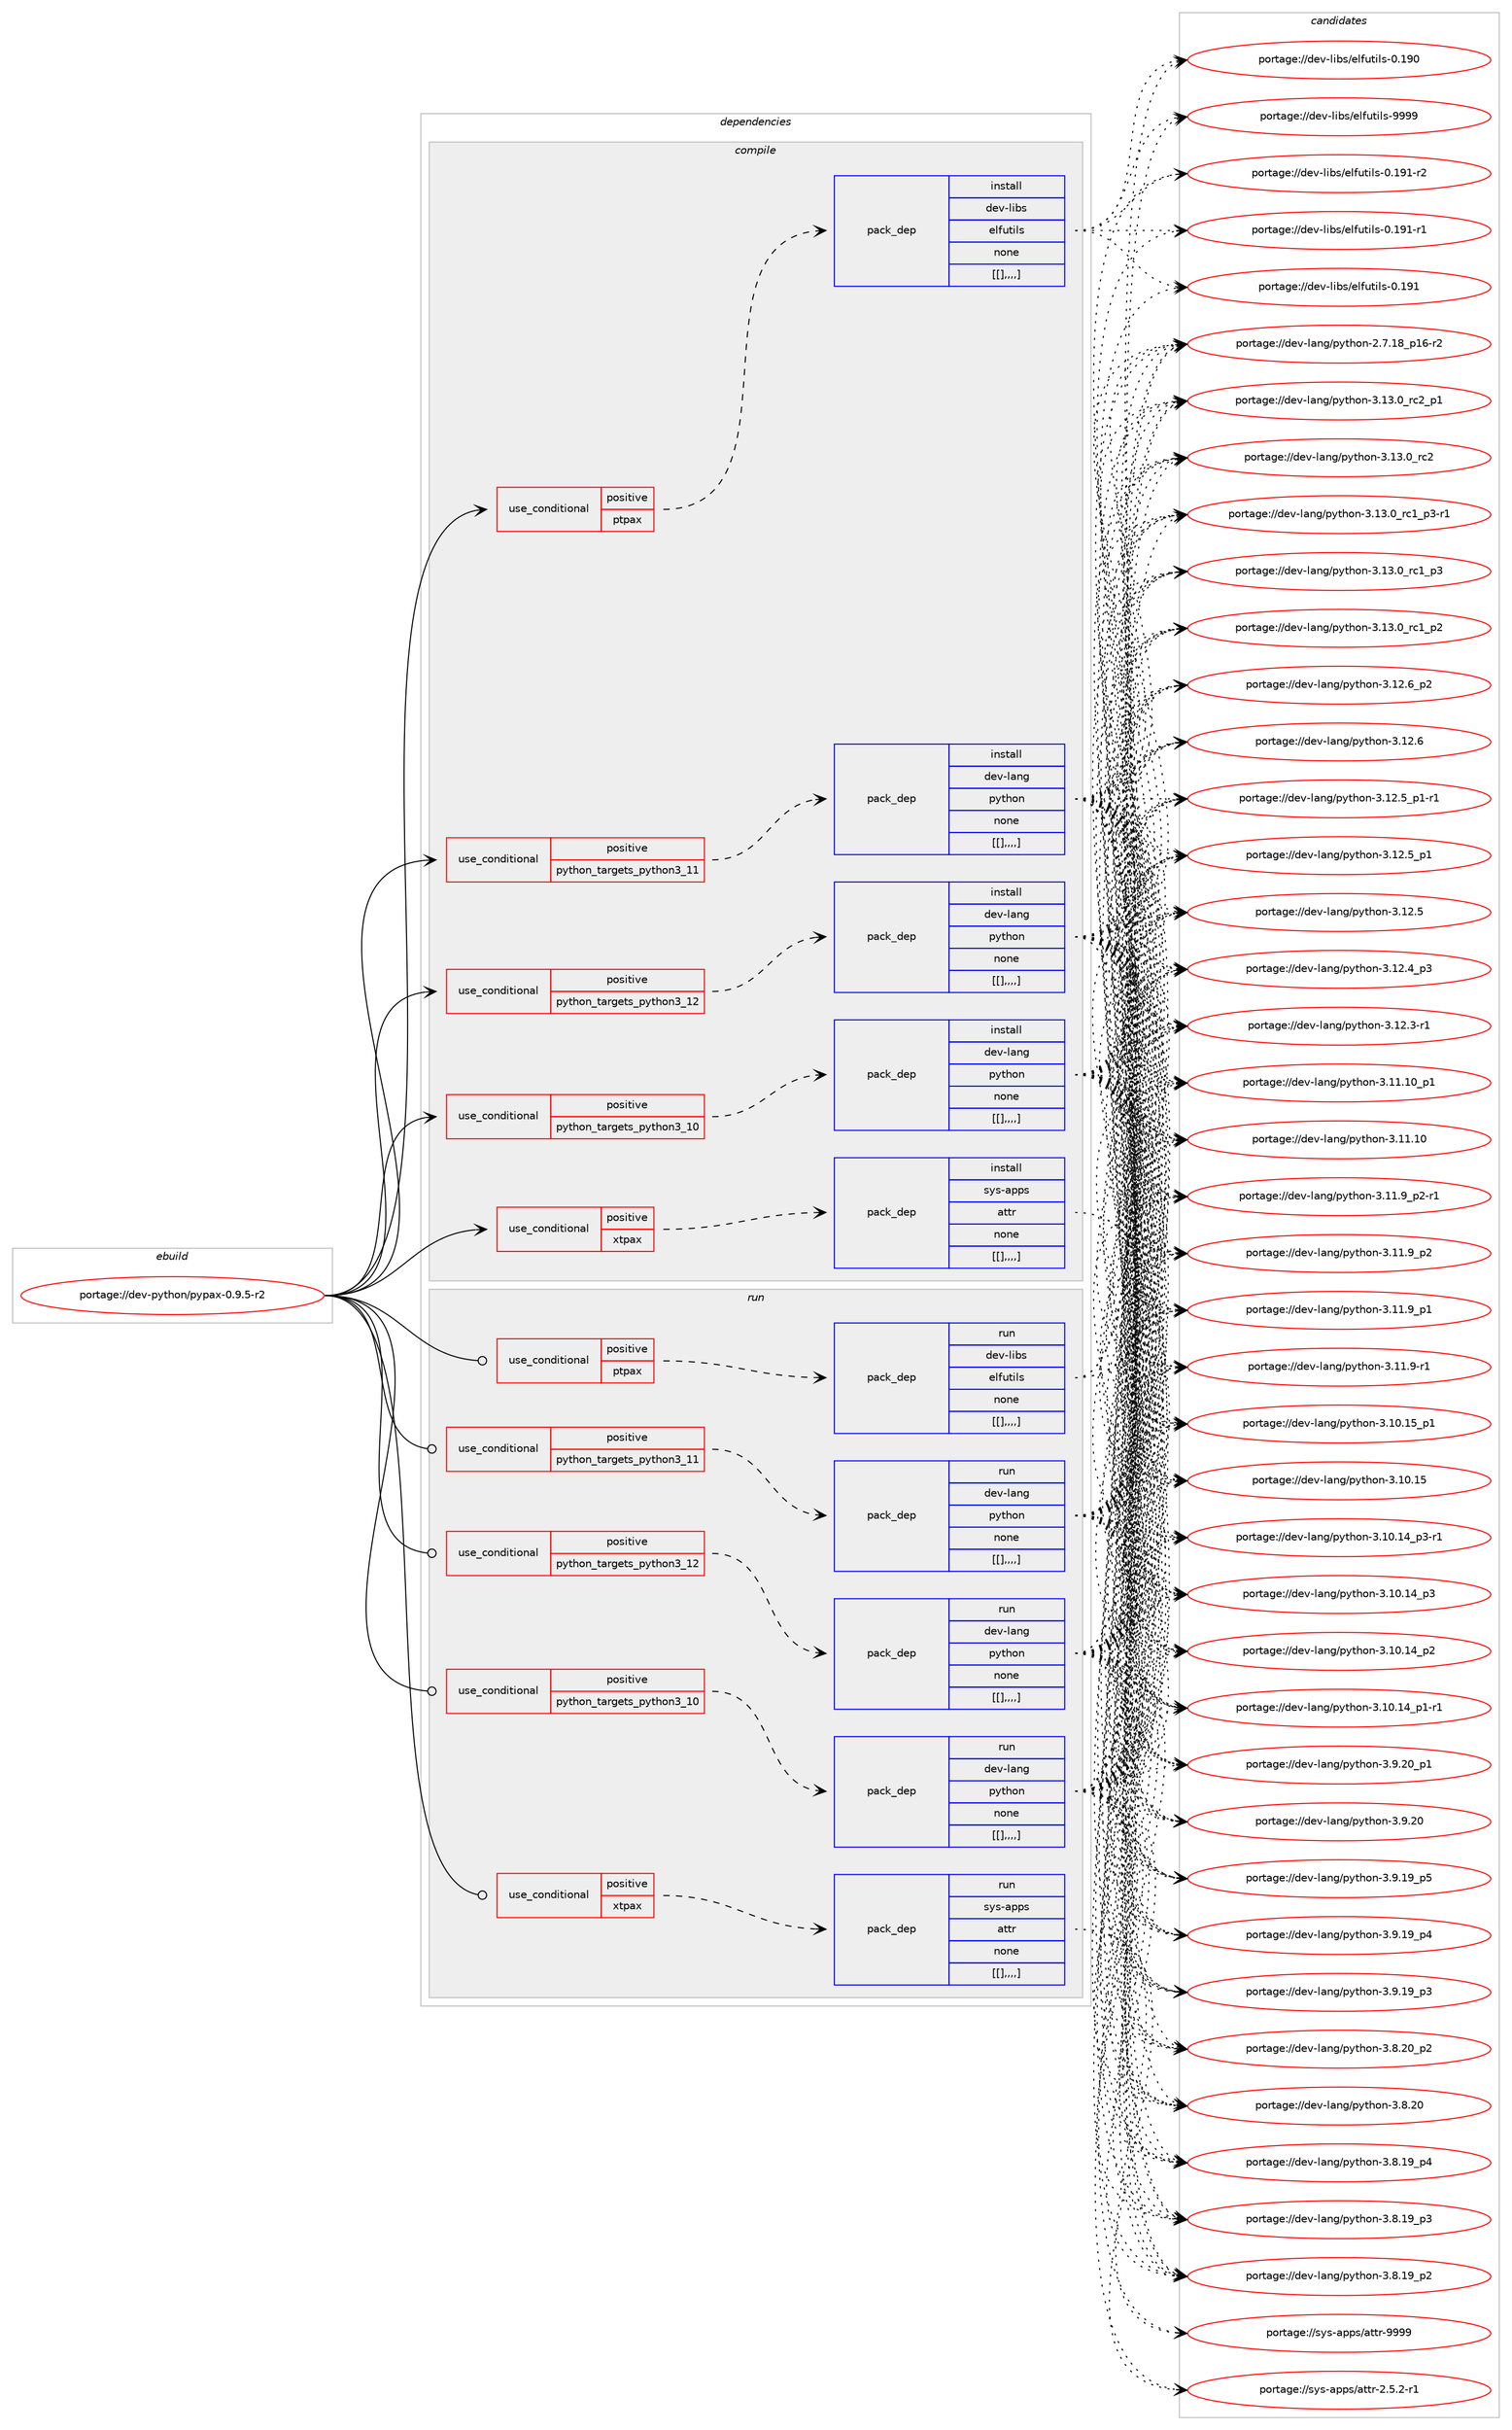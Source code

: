 digraph prolog {

# *************
# Graph options
# *************

newrank=true;
concentrate=true;
compound=true;
graph [rankdir=LR,fontname=Helvetica,fontsize=10,ranksep=1.5];#, ranksep=2.5, nodesep=0.2];
edge  [arrowhead=vee];
node  [fontname=Helvetica,fontsize=10];

# **********
# The ebuild
# **********

subgraph cluster_leftcol {
color=gray;
label=<<i>ebuild</i>>;
id [label="portage://dev-python/pypax-0.9.5-r2", color=red, width=4, href="../dev-python/pypax-0.9.5-r2.svg"];
}

# ****************
# The dependencies
# ****************

subgraph cluster_midcol {
color=gray;
label=<<i>dependencies</i>>;
subgraph cluster_compile {
fillcolor="#eeeeee";
style=filled;
label=<<i>compile</i>>;
subgraph cond38793 {
dependency160129 [label=<<TABLE BORDER="0" CELLBORDER="1" CELLSPACING="0" CELLPADDING="4"><TR><TD ROWSPAN="3" CELLPADDING="10">use_conditional</TD></TR><TR><TD>positive</TD></TR><TR><TD>ptpax</TD></TR></TABLE>>, shape=none, color=red];
subgraph pack120111 {
dependency160130 [label=<<TABLE BORDER="0" CELLBORDER="1" CELLSPACING="0" CELLPADDING="4" WIDTH="220"><TR><TD ROWSPAN="6" CELLPADDING="30">pack_dep</TD></TR><TR><TD WIDTH="110">install</TD></TR><TR><TD>dev-libs</TD></TR><TR><TD>elfutils</TD></TR><TR><TD>none</TD></TR><TR><TD>[[],,,,]</TD></TR></TABLE>>, shape=none, color=blue];
}
dependency160129:e -> dependency160130:w [weight=20,style="dashed",arrowhead="vee"];
}
id:e -> dependency160129:w [weight=20,style="solid",arrowhead="vee"];
subgraph cond38794 {
dependency160131 [label=<<TABLE BORDER="0" CELLBORDER="1" CELLSPACING="0" CELLPADDING="4"><TR><TD ROWSPAN="3" CELLPADDING="10">use_conditional</TD></TR><TR><TD>positive</TD></TR><TR><TD>python_targets_python3_10</TD></TR></TABLE>>, shape=none, color=red];
subgraph pack120112 {
dependency160132 [label=<<TABLE BORDER="0" CELLBORDER="1" CELLSPACING="0" CELLPADDING="4" WIDTH="220"><TR><TD ROWSPAN="6" CELLPADDING="30">pack_dep</TD></TR><TR><TD WIDTH="110">install</TD></TR><TR><TD>dev-lang</TD></TR><TR><TD>python</TD></TR><TR><TD>none</TD></TR><TR><TD>[[],,,,]</TD></TR></TABLE>>, shape=none, color=blue];
}
dependency160131:e -> dependency160132:w [weight=20,style="dashed",arrowhead="vee"];
}
id:e -> dependency160131:w [weight=20,style="solid",arrowhead="vee"];
subgraph cond38795 {
dependency160133 [label=<<TABLE BORDER="0" CELLBORDER="1" CELLSPACING="0" CELLPADDING="4"><TR><TD ROWSPAN="3" CELLPADDING="10">use_conditional</TD></TR><TR><TD>positive</TD></TR><TR><TD>python_targets_python3_11</TD></TR></TABLE>>, shape=none, color=red];
subgraph pack120113 {
dependency160134 [label=<<TABLE BORDER="0" CELLBORDER="1" CELLSPACING="0" CELLPADDING="4" WIDTH="220"><TR><TD ROWSPAN="6" CELLPADDING="30">pack_dep</TD></TR><TR><TD WIDTH="110">install</TD></TR><TR><TD>dev-lang</TD></TR><TR><TD>python</TD></TR><TR><TD>none</TD></TR><TR><TD>[[],,,,]</TD></TR></TABLE>>, shape=none, color=blue];
}
dependency160133:e -> dependency160134:w [weight=20,style="dashed",arrowhead="vee"];
}
id:e -> dependency160133:w [weight=20,style="solid",arrowhead="vee"];
subgraph cond38796 {
dependency160135 [label=<<TABLE BORDER="0" CELLBORDER="1" CELLSPACING="0" CELLPADDING="4"><TR><TD ROWSPAN="3" CELLPADDING="10">use_conditional</TD></TR><TR><TD>positive</TD></TR><TR><TD>python_targets_python3_12</TD></TR></TABLE>>, shape=none, color=red];
subgraph pack120114 {
dependency160136 [label=<<TABLE BORDER="0" CELLBORDER="1" CELLSPACING="0" CELLPADDING="4" WIDTH="220"><TR><TD ROWSPAN="6" CELLPADDING="30">pack_dep</TD></TR><TR><TD WIDTH="110">install</TD></TR><TR><TD>dev-lang</TD></TR><TR><TD>python</TD></TR><TR><TD>none</TD></TR><TR><TD>[[],,,,]</TD></TR></TABLE>>, shape=none, color=blue];
}
dependency160135:e -> dependency160136:w [weight=20,style="dashed",arrowhead="vee"];
}
id:e -> dependency160135:w [weight=20,style="solid",arrowhead="vee"];
subgraph cond38797 {
dependency160137 [label=<<TABLE BORDER="0" CELLBORDER="1" CELLSPACING="0" CELLPADDING="4"><TR><TD ROWSPAN="3" CELLPADDING="10">use_conditional</TD></TR><TR><TD>positive</TD></TR><TR><TD>xtpax</TD></TR></TABLE>>, shape=none, color=red];
subgraph pack120115 {
dependency160138 [label=<<TABLE BORDER="0" CELLBORDER="1" CELLSPACING="0" CELLPADDING="4" WIDTH="220"><TR><TD ROWSPAN="6" CELLPADDING="30">pack_dep</TD></TR><TR><TD WIDTH="110">install</TD></TR><TR><TD>sys-apps</TD></TR><TR><TD>attr</TD></TR><TR><TD>none</TD></TR><TR><TD>[[],,,,]</TD></TR></TABLE>>, shape=none, color=blue];
}
dependency160137:e -> dependency160138:w [weight=20,style="dashed",arrowhead="vee"];
}
id:e -> dependency160137:w [weight=20,style="solid",arrowhead="vee"];
}
subgraph cluster_compileandrun {
fillcolor="#eeeeee";
style=filled;
label=<<i>compile and run</i>>;
}
subgraph cluster_run {
fillcolor="#eeeeee";
style=filled;
label=<<i>run</i>>;
subgraph cond38798 {
dependency160139 [label=<<TABLE BORDER="0" CELLBORDER="1" CELLSPACING="0" CELLPADDING="4"><TR><TD ROWSPAN="3" CELLPADDING="10">use_conditional</TD></TR><TR><TD>positive</TD></TR><TR><TD>ptpax</TD></TR></TABLE>>, shape=none, color=red];
subgraph pack120116 {
dependency160140 [label=<<TABLE BORDER="0" CELLBORDER="1" CELLSPACING="0" CELLPADDING="4" WIDTH="220"><TR><TD ROWSPAN="6" CELLPADDING="30">pack_dep</TD></TR><TR><TD WIDTH="110">run</TD></TR><TR><TD>dev-libs</TD></TR><TR><TD>elfutils</TD></TR><TR><TD>none</TD></TR><TR><TD>[[],,,,]</TD></TR></TABLE>>, shape=none, color=blue];
}
dependency160139:e -> dependency160140:w [weight=20,style="dashed",arrowhead="vee"];
}
id:e -> dependency160139:w [weight=20,style="solid",arrowhead="odot"];
subgraph cond38799 {
dependency160141 [label=<<TABLE BORDER="0" CELLBORDER="1" CELLSPACING="0" CELLPADDING="4"><TR><TD ROWSPAN="3" CELLPADDING="10">use_conditional</TD></TR><TR><TD>positive</TD></TR><TR><TD>python_targets_python3_10</TD></TR></TABLE>>, shape=none, color=red];
subgraph pack120117 {
dependency160142 [label=<<TABLE BORDER="0" CELLBORDER="1" CELLSPACING="0" CELLPADDING="4" WIDTH="220"><TR><TD ROWSPAN="6" CELLPADDING="30">pack_dep</TD></TR><TR><TD WIDTH="110">run</TD></TR><TR><TD>dev-lang</TD></TR><TR><TD>python</TD></TR><TR><TD>none</TD></TR><TR><TD>[[],,,,]</TD></TR></TABLE>>, shape=none, color=blue];
}
dependency160141:e -> dependency160142:w [weight=20,style="dashed",arrowhead="vee"];
}
id:e -> dependency160141:w [weight=20,style="solid",arrowhead="odot"];
subgraph cond38800 {
dependency160143 [label=<<TABLE BORDER="0" CELLBORDER="1" CELLSPACING="0" CELLPADDING="4"><TR><TD ROWSPAN="3" CELLPADDING="10">use_conditional</TD></TR><TR><TD>positive</TD></TR><TR><TD>python_targets_python3_11</TD></TR></TABLE>>, shape=none, color=red];
subgraph pack120118 {
dependency160144 [label=<<TABLE BORDER="0" CELLBORDER="1" CELLSPACING="0" CELLPADDING="4" WIDTH="220"><TR><TD ROWSPAN="6" CELLPADDING="30">pack_dep</TD></TR><TR><TD WIDTH="110">run</TD></TR><TR><TD>dev-lang</TD></TR><TR><TD>python</TD></TR><TR><TD>none</TD></TR><TR><TD>[[],,,,]</TD></TR></TABLE>>, shape=none, color=blue];
}
dependency160143:e -> dependency160144:w [weight=20,style="dashed",arrowhead="vee"];
}
id:e -> dependency160143:w [weight=20,style="solid",arrowhead="odot"];
subgraph cond38801 {
dependency160145 [label=<<TABLE BORDER="0" CELLBORDER="1" CELLSPACING="0" CELLPADDING="4"><TR><TD ROWSPAN="3" CELLPADDING="10">use_conditional</TD></TR><TR><TD>positive</TD></TR><TR><TD>python_targets_python3_12</TD></TR></TABLE>>, shape=none, color=red];
subgraph pack120119 {
dependency160146 [label=<<TABLE BORDER="0" CELLBORDER="1" CELLSPACING="0" CELLPADDING="4" WIDTH="220"><TR><TD ROWSPAN="6" CELLPADDING="30">pack_dep</TD></TR><TR><TD WIDTH="110">run</TD></TR><TR><TD>dev-lang</TD></TR><TR><TD>python</TD></TR><TR><TD>none</TD></TR><TR><TD>[[],,,,]</TD></TR></TABLE>>, shape=none, color=blue];
}
dependency160145:e -> dependency160146:w [weight=20,style="dashed",arrowhead="vee"];
}
id:e -> dependency160145:w [weight=20,style="solid",arrowhead="odot"];
subgraph cond38802 {
dependency160147 [label=<<TABLE BORDER="0" CELLBORDER="1" CELLSPACING="0" CELLPADDING="4"><TR><TD ROWSPAN="3" CELLPADDING="10">use_conditional</TD></TR><TR><TD>positive</TD></TR><TR><TD>xtpax</TD></TR></TABLE>>, shape=none, color=red];
subgraph pack120120 {
dependency160148 [label=<<TABLE BORDER="0" CELLBORDER="1" CELLSPACING="0" CELLPADDING="4" WIDTH="220"><TR><TD ROWSPAN="6" CELLPADDING="30">pack_dep</TD></TR><TR><TD WIDTH="110">run</TD></TR><TR><TD>sys-apps</TD></TR><TR><TD>attr</TD></TR><TR><TD>none</TD></TR><TR><TD>[[],,,,]</TD></TR></TABLE>>, shape=none, color=blue];
}
dependency160147:e -> dependency160148:w [weight=20,style="dashed",arrowhead="vee"];
}
id:e -> dependency160147:w [weight=20,style="solid",arrowhead="odot"];
}
}

# **************
# The candidates
# **************

subgraph cluster_choices {
rank=same;
color=gray;
label=<<i>candidates</i>>;

subgraph choice120111 {
color=black;
nodesep=1;
choice1001011184510810598115471011081021171161051081154557575757 [label="portage://dev-libs/elfutils-9999", color=red, width=4,href="../dev-libs/elfutils-9999.svg"];
choice1001011184510810598115471011081021171161051081154548464957494511450 [label="portage://dev-libs/elfutils-0.191-r2", color=red, width=4,href="../dev-libs/elfutils-0.191-r2.svg"];
choice1001011184510810598115471011081021171161051081154548464957494511449 [label="portage://dev-libs/elfutils-0.191-r1", color=red, width=4,href="../dev-libs/elfutils-0.191-r1.svg"];
choice100101118451081059811547101108102117116105108115454846495749 [label="portage://dev-libs/elfutils-0.191", color=red, width=4,href="../dev-libs/elfutils-0.191.svg"];
choice100101118451081059811547101108102117116105108115454846495748 [label="portage://dev-libs/elfutils-0.190", color=red, width=4,href="../dev-libs/elfutils-0.190.svg"];
dependency160130:e -> choice1001011184510810598115471011081021171161051081154557575757:w [style=dotted,weight="100"];
dependency160130:e -> choice1001011184510810598115471011081021171161051081154548464957494511450:w [style=dotted,weight="100"];
dependency160130:e -> choice1001011184510810598115471011081021171161051081154548464957494511449:w [style=dotted,weight="100"];
dependency160130:e -> choice100101118451081059811547101108102117116105108115454846495749:w [style=dotted,weight="100"];
dependency160130:e -> choice100101118451081059811547101108102117116105108115454846495748:w [style=dotted,weight="100"];
}
subgraph choice120112 {
color=black;
nodesep=1;
choice100101118451089711010347112121116104111110455146495146489511499509511249 [label="portage://dev-lang/python-3.13.0_rc2_p1", color=red, width=4,href="../dev-lang/python-3.13.0_rc2_p1.svg"];
choice10010111845108971101034711212111610411111045514649514648951149950 [label="portage://dev-lang/python-3.13.0_rc2", color=red, width=4,href="../dev-lang/python-3.13.0_rc2.svg"];
choice1001011184510897110103471121211161041111104551464951464895114994995112514511449 [label="portage://dev-lang/python-3.13.0_rc1_p3-r1", color=red, width=4,href="../dev-lang/python-3.13.0_rc1_p3-r1.svg"];
choice100101118451089711010347112121116104111110455146495146489511499499511251 [label="portage://dev-lang/python-3.13.0_rc1_p3", color=red, width=4,href="../dev-lang/python-3.13.0_rc1_p3.svg"];
choice100101118451089711010347112121116104111110455146495146489511499499511250 [label="portage://dev-lang/python-3.13.0_rc1_p2", color=red, width=4,href="../dev-lang/python-3.13.0_rc1_p2.svg"];
choice100101118451089711010347112121116104111110455146495046549511250 [label="portage://dev-lang/python-3.12.6_p2", color=red, width=4,href="../dev-lang/python-3.12.6_p2.svg"];
choice10010111845108971101034711212111610411111045514649504654 [label="portage://dev-lang/python-3.12.6", color=red, width=4,href="../dev-lang/python-3.12.6.svg"];
choice1001011184510897110103471121211161041111104551464950465395112494511449 [label="portage://dev-lang/python-3.12.5_p1-r1", color=red, width=4,href="../dev-lang/python-3.12.5_p1-r1.svg"];
choice100101118451089711010347112121116104111110455146495046539511249 [label="portage://dev-lang/python-3.12.5_p1", color=red, width=4,href="../dev-lang/python-3.12.5_p1.svg"];
choice10010111845108971101034711212111610411111045514649504653 [label="portage://dev-lang/python-3.12.5", color=red, width=4,href="../dev-lang/python-3.12.5.svg"];
choice100101118451089711010347112121116104111110455146495046529511251 [label="portage://dev-lang/python-3.12.4_p3", color=red, width=4,href="../dev-lang/python-3.12.4_p3.svg"];
choice100101118451089711010347112121116104111110455146495046514511449 [label="portage://dev-lang/python-3.12.3-r1", color=red, width=4,href="../dev-lang/python-3.12.3-r1.svg"];
choice10010111845108971101034711212111610411111045514649494649489511249 [label="portage://dev-lang/python-3.11.10_p1", color=red, width=4,href="../dev-lang/python-3.11.10_p1.svg"];
choice1001011184510897110103471121211161041111104551464949464948 [label="portage://dev-lang/python-3.11.10", color=red, width=4,href="../dev-lang/python-3.11.10.svg"];
choice1001011184510897110103471121211161041111104551464949465795112504511449 [label="portage://dev-lang/python-3.11.9_p2-r1", color=red, width=4,href="../dev-lang/python-3.11.9_p2-r1.svg"];
choice100101118451089711010347112121116104111110455146494946579511250 [label="portage://dev-lang/python-3.11.9_p2", color=red, width=4,href="../dev-lang/python-3.11.9_p2.svg"];
choice100101118451089711010347112121116104111110455146494946579511249 [label="portage://dev-lang/python-3.11.9_p1", color=red, width=4,href="../dev-lang/python-3.11.9_p1.svg"];
choice100101118451089711010347112121116104111110455146494946574511449 [label="portage://dev-lang/python-3.11.9-r1", color=red, width=4,href="../dev-lang/python-3.11.9-r1.svg"];
choice10010111845108971101034711212111610411111045514649484649539511249 [label="portage://dev-lang/python-3.10.15_p1", color=red, width=4,href="../dev-lang/python-3.10.15_p1.svg"];
choice1001011184510897110103471121211161041111104551464948464953 [label="portage://dev-lang/python-3.10.15", color=red, width=4,href="../dev-lang/python-3.10.15.svg"];
choice100101118451089711010347112121116104111110455146494846495295112514511449 [label="portage://dev-lang/python-3.10.14_p3-r1", color=red, width=4,href="../dev-lang/python-3.10.14_p3-r1.svg"];
choice10010111845108971101034711212111610411111045514649484649529511251 [label="portage://dev-lang/python-3.10.14_p3", color=red, width=4,href="../dev-lang/python-3.10.14_p3.svg"];
choice10010111845108971101034711212111610411111045514649484649529511250 [label="portage://dev-lang/python-3.10.14_p2", color=red, width=4,href="../dev-lang/python-3.10.14_p2.svg"];
choice100101118451089711010347112121116104111110455146494846495295112494511449 [label="portage://dev-lang/python-3.10.14_p1-r1", color=red, width=4,href="../dev-lang/python-3.10.14_p1-r1.svg"];
choice100101118451089711010347112121116104111110455146574650489511249 [label="portage://dev-lang/python-3.9.20_p1", color=red, width=4,href="../dev-lang/python-3.9.20_p1.svg"];
choice10010111845108971101034711212111610411111045514657465048 [label="portage://dev-lang/python-3.9.20", color=red, width=4,href="../dev-lang/python-3.9.20.svg"];
choice100101118451089711010347112121116104111110455146574649579511253 [label="portage://dev-lang/python-3.9.19_p5", color=red, width=4,href="../dev-lang/python-3.9.19_p5.svg"];
choice100101118451089711010347112121116104111110455146574649579511252 [label="portage://dev-lang/python-3.9.19_p4", color=red, width=4,href="../dev-lang/python-3.9.19_p4.svg"];
choice100101118451089711010347112121116104111110455146574649579511251 [label="portage://dev-lang/python-3.9.19_p3", color=red, width=4,href="../dev-lang/python-3.9.19_p3.svg"];
choice100101118451089711010347112121116104111110455146564650489511250 [label="portage://dev-lang/python-3.8.20_p2", color=red, width=4,href="../dev-lang/python-3.8.20_p2.svg"];
choice10010111845108971101034711212111610411111045514656465048 [label="portage://dev-lang/python-3.8.20", color=red, width=4,href="../dev-lang/python-3.8.20.svg"];
choice100101118451089711010347112121116104111110455146564649579511252 [label="portage://dev-lang/python-3.8.19_p4", color=red, width=4,href="../dev-lang/python-3.8.19_p4.svg"];
choice100101118451089711010347112121116104111110455146564649579511251 [label="portage://dev-lang/python-3.8.19_p3", color=red, width=4,href="../dev-lang/python-3.8.19_p3.svg"];
choice100101118451089711010347112121116104111110455146564649579511250 [label="portage://dev-lang/python-3.8.19_p2", color=red, width=4,href="../dev-lang/python-3.8.19_p2.svg"];
choice100101118451089711010347112121116104111110455046554649569511249544511450 [label="portage://dev-lang/python-2.7.18_p16-r2", color=red, width=4,href="../dev-lang/python-2.7.18_p16-r2.svg"];
dependency160132:e -> choice100101118451089711010347112121116104111110455146495146489511499509511249:w [style=dotted,weight="100"];
dependency160132:e -> choice10010111845108971101034711212111610411111045514649514648951149950:w [style=dotted,weight="100"];
dependency160132:e -> choice1001011184510897110103471121211161041111104551464951464895114994995112514511449:w [style=dotted,weight="100"];
dependency160132:e -> choice100101118451089711010347112121116104111110455146495146489511499499511251:w [style=dotted,weight="100"];
dependency160132:e -> choice100101118451089711010347112121116104111110455146495146489511499499511250:w [style=dotted,weight="100"];
dependency160132:e -> choice100101118451089711010347112121116104111110455146495046549511250:w [style=dotted,weight="100"];
dependency160132:e -> choice10010111845108971101034711212111610411111045514649504654:w [style=dotted,weight="100"];
dependency160132:e -> choice1001011184510897110103471121211161041111104551464950465395112494511449:w [style=dotted,weight="100"];
dependency160132:e -> choice100101118451089711010347112121116104111110455146495046539511249:w [style=dotted,weight="100"];
dependency160132:e -> choice10010111845108971101034711212111610411111045514649504653:w [style=dotted,weight="100"];
dependency160132:e -> choice100101118451089711010347112121116104111110455146495046529511251:w [style=dotted,weight="100"];
dependency160132:e -> choice100101118451089711010347112121116104111110455146495046514511449:w [style=dotted,weight="100"];
dependency160132:e -> choice10010111845108971101034711212111610411111045514649494649489511249:w [style=dotted,weight="100"];
dependency160132:e -> choice1001011184510897110103471121211161041111104551464949464948:w [style=dotted,weight="100"];
dependency160132:e -> choice1001011184510897110103471121211161041111104551464949465795112504511449:w [style=dotted,weight="100"];
dependency160132:e -> choice100101118451089711010347112121116104111110455146494946579511250:w [style=dotted,weight="100"];
dependency160132:e -> choice100101118451089711010347112121116104111110455146494946579511249:w [style=dotted,weight="100"];
dependency160132:e -> choice100101118451089711010347112121116104111110455146494946574511449:w [style=dotted,weight="100"];
dependency160132:e -> choice10010111845108971101034711212111610411111045514649484649539511249:w [style=dotted,weight="100"];
dependency160132:e -> choice1001011184510897110103471121211161041111104551464948464953:w [style=dotted,weight="100"];
dependency160132:e -> choice100101118451089711010347112121116104111110455146494846495295112514511449:w [style=dotted,weight="100"];
dependency160132:e -> choice10010111845108971101034711212111610411111045514649484649529511251:w [style=dotted,weight="100"];
dependency160132:e -> choice10010111845108971101034711212111610411111045514649484649529511250:w [style=dotted,weight="100"];
dependency160132:e -> choice100101118451089711010347112121116104111110455146494846495295112494511449:w [style=dotted,weight="100"];
dependency160132:e -> choice100101118451089711010347112121116104111110455146574650489511249:w [style=dotted,weight="100"];
dependency160132:e -> choice10010111845108971101034711212111610411111045514657465048:w [style=dotted,weight="100"];
dependency160132:e -> choice100101118451089711010347112121116104111110455146574649579511253:w [style=dotted,weight="100"];
dependency160132:e -> choice100101118451089711010347112121116104111110455146574649579511252:w [style=dotted,weight="100"];
dependency160132:e -> choice100101118451089711010347112121116104111110455146574649579511251:w [style=dotted,weight="100"];
dependency160132:e -> choice100101118451089711010347112121116104111110455146564650489511250:w [style=dotted,weight="100"];
dependency160132:e -> choice10010111845108971101034711212111610411111045514656465048:w [style=dotted,weight="100"];
dependency160132:e -> choice100101118451089711010347112121116104111110455146564649579511252:w [style=dotted,weight="100"];
dependency160132:e -> choice100101118451089711010347112121116104111110455146564649579511251:w [style=dotted,weight="100"];
dependency160132:e -> choice100101118451089711010347112121116104111110455146564649579511250:w [style=dotted,weight="100"];
dependency160132:e -> choice100101118451089711010347112121116104111110455046554649569511249544511450:w [style=dotted,weight="100"];
}
subgraph choice120113 {
color=black;
nodesep=1;
choice100101118451089711010347112121116104111110455146495146489511499509511249 [label="portage://dev-lang/python-3.13.0_rc2_p1", color=red, width=4,href="../dev-lang/python-3.13.0_rc2_p1.svg"];
choice10010111845108971101034711212111610411111045514649514648951149950 [label="portage://dev-lang/python-3.13.0_rc2", color=red, width=4,href="../dev-lang/python-3.13.0_rc2.svg"];
choice1001011184510897110103471121211161041111104551464951464895114994995112514511449 [label="portage://dev-lang/python-3.13.0_rc1_p3-r1", color=red, width=4,href="../dev-lang/python-3.13.0_rc1_p3-r1.svg"];
choice100101118451089711010347112121116104111110455146495146489511499499511251 [label="portage://dev-lang/python-3.13.0_rc1_p3", color=red, width=4,href="../dev-lang/python-3.13.0_rc1_p3.svg"];
choice100101118451089711010347112121116104111110455146495146489511499499511250 [label="portage://dev-lang/python-3.13.0_rc1_p2", color=red, width=4,href="../dev-lang/python-3.13.0_rc1_p2.svg"];
choice100101118451089711010347112121116104111110455146495046549511250 [label="portage://dev-lang/python-3.12.6_p2", color=red, width=4,href="../dev-lang/python-3.12.6_p2.svg"];
choice10010111845108971101034711212111610411111045514649504654 [label="portage://dev-lang/python-3.12.6", color=red, width=4,href="../dev-lang/python-3.12.6.svg"];
choice1001011184510897110103471121211161041111104551464950465395112494511449 [label="portage://dev-lang/python-3.12.5_p1-r1", color=red, width=4,href="../dev-lang/python-3.12.5_p1-r1.svg"];
choice100101118451089711010347112121116104111110455146495046539511249 [label="portage://dev-lang/python-3.12.5_p1", color=red, width=4,href="../dev-lang/python-3.12.5_p1.svg"];
choice10010111845108971101034711212111610411111045514649504653 [label="portage://dev-lang/python-3.12.5", color=red, width=4,href="../dev-lang/python-3.12.5.svg"];
choice100101118451089711010347112121116104111110455146495046529511251 [label="portage://dev-lang/python-3.12.4_p3", color=red, width=4,href="../dev-lang/python-3.12.4_p3.svg"];
choice100101118451089711010347112121116104111110455146495046514511449 [label="portage://dev-lang/python-3.12.3-r1", color=red, width=4,href="../dev-lang/python-3.12.3-r1.svg"];
choice10010111845108971101034711212111610411111045514649494649489511249 [label="portage://dev-lang/python-3.11.10_p1", color=red, width=4,href="../dev-lang/python-3.11.10_p1.svg"];
choice1001011184510897110103471121211161041111104551464949464948 [label="portage://dev-lang/python-3.11.10", color=red, width=4,href="../dev-lang/python-3.11.10.svg"];
choice1001011184510897110103471121211161041111104551464949465795112504511449 [label="portage://dev-lang/python-3.11.9_p2-r1", color=red, width=4,href="../dev-lang/python-3.11.9_p2-r1.svg"];
choice100101118451089711010347112121116104111110455146494946579511250 [label="portage://dev-lang/python-3.11.9_p2", color=red, width=4,href="../dev-lang/python-3.11.9_p2.svg"];
choice100101118451089711010347112121116104111110455146494946579511249 [label="portage://dev-lang/python-3.11.9_p1", color=red, width=4,href="../dev-lang/python-3.11.9_p1.svg"];
choice100101118451089711010347112121116104111110455146494946574511449 [label="portage://dev-lang/python-3.11.9-r1", color=red, width=4,href="../dev-lang/python-3.11.9-r1.svg"];
choice10010111845108971101034711212111610411111045514649484649539511249 [label="portage://dev-lang/python-3.10.15_p1", color=red, width=4,href="../dev-lang/python-3.10.15_p1.svg"];
choice1001011184510897110103471121211161041111104551464948464953 [label="portage://dev-lang/python-3.10.15", color=red, width=4,href="../dev-lang/python-3.10.15.svg"];
choice100101118451089711010347112121116104111110455146494846495295112514511449 [label="portage://dev-lang/python-3.10.14_p3-r1", color=red, width=4,href="../dev-lang/python-3.10.14_p3-r1.svg"];
choice10010111845108971101034711212111610411111045514649484649529511251 [label="portage://dev-lang/python-3.10.14_p3", color=red, width=4,href="../dev-lang/python-3.10.14_p3.svg"];
choice10010111845108971101034711212111610411111045514649484649529511250 [label="portage://dev-lang/python-3.10.14_p2", color=red, width=4,href="../dev-lang/python-3.10.14_p2.svg"];
choice100101118451089711010347112121116104111110455146494846495295112494511449 [label="portage://dev-lang/python-3.10.14_p1-r1", color=red, width=4,href="../dev-lang/python-3.10.14_p1-r1.svg"];
choice100101118451089711010347112121116104111110455146574650489511249 [label="portage://dev-lang/python-3.9.20_p1", color=red, width=4,href="../dev-lang/python-3.9.20_p1.svg"];
choice10010111845108971101034711212111610411111045514657465048 [label="portage://dev-lang/python-3.9.20", color=red, width=4,href="../dev-lang/python-3.9.20.svg"];
choice100101118451089711010347112121116104111110455146574649579511253 [label="portage://dev-lang/python-3.9.19_p5", color=red, width=4,href="../dev-lang/python-3.9.19_p5.svg"];
choice100101118451089711010347112121116104111110455146574649579511252 [label="portage://dev-lang/python-3.9.19_p4", color=red, width=4,href="../dev-lang/python-3.9.19_p4.svg"];
choice100101118451089711010347112121116104111110455146574649579511251 [label="portage://dev-lang/python-3.9.19_p3", color=red, width=4,href="../dev-lang/python-3.9.19_p3.svg"];
choice100101118451089711010347112121116104111110455146564650489511250 [label="portage://dev-lang/python-3.8.20_p2", color=red, width=4,href="../dev-lang/python-3.8.20_p2.svg"];
choice10010111845108971101034711212111610411111045514656465048 [label="portage://dev-lang/python-3.8.20", color=red, width=4,href="../dev-lang/python-3.8.20.svg"];
choice100101118451089711010347112121116104111110455146564649579511252 [label="portage://dev-lang/python-3.8.19_p4", color=red, width=4,href="../dev-lang/python-3.8.19_p4.svg"];
choice100101118451089711010347112121116104111110455146564649579511251 [label="portage://dev-lang/python-3.8.19_p3", color=red, width=4,href="../dev-lang/python-3.8.19_p3.svg"];
choice100101118451089711010347112121116104111110455146564649579511250 [label="portage://dev-lang/python-3.8.19_p2", color=red, width=4,href="../dev-lang/python-3.8.19_p2.svg"];
choice100101118451089711010347112121116104111110455046554649569511249544511450 [label="portage://dev-lang/python-2.7.18_p16-r2", color=red, width=4,href="../dev-lang/python-2.7.18_p16-r2.svg"];
dependency160134:e -> choice100101118451089711010347112121116104111110455146495146489511499509511249:w [style=dotted,weight="100"];
dependency160134:e -> choice10010111845108971101034711212111610411111045514649514648951149950:w [style=dotted,weight="100"];
dependency160134:e -> choice1001011184510897110103471121211161041111104551464951464895114994995112514511449:w [style=dotted,weight="100"];
dependency160134:e -> choice100101118451089711010347112121116104111110455146495146489511499499511251:w [style=dotted,weight="100"];
dependency160134:e -> choice100101118451089711010347112121116104111110455146495146489511499499511250:w [style=dotted,weight="100"];
dependency160134:e -> choice100101118451089711010347112121116104111110455146495046549511250:w [style=dotted,weight="100"];
dependency160134:e -> choice10010111845108971101034711212111610411111045514649504654:w [style=dotted,weight="100"];
dependency160134:e -> choice1001011184510897110103471121211161041111104551464950465395112494511449:w [style=dotted,weight="100"];
dependency160134:e -> choice100101118451089711010347112121116104111110455146495046539511249:w [style=dotted,weight="100"];
dependency160134:e -> choice10010111845108971101034711212111610411111045514649504653:w [style=dotted,weight="100"];
dependency160134:e -> choice100101118451089711010347112121116104111110455146495046529511251:w [style=dotted,weight="100"];
dependency160134:e -> choice100101118451089711010347112121116104111110455146495046514511449:w [style=dotted,weight="100"];
dependency160134:e -> choice10010111845108971101034711212111610411111045514649494649489511249:w [style=dotted,weight="100"];
dependency160134:e -> choice1001011184510897110103471121211161041111104551464949464948:w [style=dotted,weight="100"];
dependency160134:e -> choice1001011184510897110103471121211161041111104551464949465795112504511449:w [style=dotted,weight="100"];
dependency160134:e -> choice100101118451089711010347112121116104111110455146494946579511250:w [style=dotted,weight="100"];
dependency160134:e -> choice100101118451089711010347112121116104111110455146494946579511249:w [style=dotted,weight="100"];
dependency160134:e -> choice100101118451089711010347112121116104111110455146494946574511449:w [style=dotted,weight="100"];
dependency160134:e -> choice10010111845108971101034711212111610411111045514649484649539511249:w [style=dotted,weight="100"];
dependency160134:e -> choice1001011184510897110103471121211161041111104551464948464953:w [style=dotted,weight="100"];
dependency160134:e -> choice100101118451089711010347112121116104111110455146494846495295112514511449:w [style=dotted,weight="100"];
dependency160134:e -> choice10010111845108971101034711212111610411111045514649484649529511251:w [style=dotted,weight="100"];
dependency160134:e -> choice10010111845108971101034711212111610411111045514649484649529511250:w [style=dotted,weight="100"];
dependency160134:e -> choice100101118451089711010347112121116104111110455146494846495295112494511449:w [style=dotted,weight="100"];
dependency160134:e -> choice100101118451089711010347112121116104111110455146574650489511249:w [style=dotted,weight="100"];
dependency160134:e -> choice10010111845108971101034711212111610411111045514657465048:w [style=dotted,weight="100"];
dependency160134:e -> choice100101118451089711010347112121116104111110455146574649579511253:w [style=dotted,weight="100"];
dependency160134:e -> choice100101118451089711010347112121116104111110455146574649579511252:w [style=dotted,weight="100"];
dependency160134:e -> choice100101118451089711010347112121116104111110455146574649579511251:w [style=dotted,weight="100"];
dependency160134:e -> choice100101118451089711010347112121116104111110455146564650489511250:w [style=dotted,weight="100"];
dependency160134:e -> choice10010111845108971101034711212111610411111045514656465048:w [style=dotted,weight="100"];
dependency160134:e -> choice100101118451089711010347112121116104111110455146564649579511252:w [style=dotted,weight="100"];
dependency160134:e -> choice100101118451089711010347112121116104111110455146564649579511251:w [style=dotted,weight="100"];
dependency160134:e -> choice100101118451089711010347112121116104111110455146564649579511250:w [style=dotted,weight="100"];
dependency160134:e -> choice100101118451089711010347112121116104111110455046554649569511249544511450:w [style=dotted,weight="100"];
}
subgraph choice120114 {
color=black;
nodesep=1;
choice100101118451089711010347112121116104111110455146495146489511499509511249 [label="portage://dev-lang/python-3.13.0_rc2_p1", color=red, width=4,href="../dev-lang/python-3.13.0_rc2_p1.svg"];
choice10010111845108971101034711212111610411111045514649514648951149950 [label="portage://dev-lang/python-3.13.0_rc2", color=red, width=4,href="../dev-lang/python-3.13.0_rc2.svg"];
choice1001011184510897110103471121211161041111104551464951464895114994995112514511449 [label="portage://dev-lang/python-3.13.0_rc1_p3-r1", color=red, width=4,href="../dev-lang/python-3.13.0_rc1_p3-r1.svg"];
choice100101118451089711010347112121116104111110455146495146489511499499511251 [label="portage://dev-lang/python-3.13.0_rc1_p3", color=red, width=4,href="../dev-lang/python-3.13.0_rc1_p3.svg"];
choice100101118451089711010347112121116104111110455146495146489511499499511250 [label="portage://dev-lang/python-3.13.0_rc1_p2", color=red, width=4,href="../dev-lang/python-3.13.0_rc1_p2.svg"];
choice100101118451089711010347112121116104111110455146495046549511250 [label="portage://dev-lang/python-3.12.6_p2", color=red, width=4,href="../dev-lang/python-3.12.6_p2.svg"];
choice10010111845108971101034711212111610411111045514649504654 [label="portage://dev-lang/python-3.12.6", color=red, width=4,href="../dev-lang/python-3.12.6.svg"];
choice1001011184510897110103471121211161041111104551464950465395112494511449 [label="portage://dev-lang/python-3.12.5_p1-r1", color=red, width=4,href="../dev-lang/python-3.12.5_p1-r1.svg"];
choice100101118451089711010347112121116104111110455146495046539511249 [label="portage://dev-lang/python-3.12.5_p1", color=red, width=4,href="../dev-lang/python-3.12.5_p1.svg"];
choice10010111845108971101034711212111610411111045514649504653 [label="portage://dev-lang/python-3.12.5", color=red, width=4,href="../dev-lang/python-3.12.5.svg"];
choice100101118451089711010347112121116104111110455146495046529511251 [label="portage://dev-lang/python-3.12.4_p3", color=red, width=4,href="../dev-lang/python-3.12.4_p3.svg"];
choice100101118451089711010347112121116104111110455146495046514511449 [label="portage://dev-lang/python-3.12.3-r1", color=red, width=4,href="../dev-lang/python-3.12.3-r1.svg"];
choice10010111845108971101034711212111610411111045514649494649489511249 [label="portage://dev-lang/python-3.11.10_p1", color=red, width=4,href="../dev-lang/python-3.11.10_p1.svg"];
choice1001011184510897110103471121211161041111104551464949464948 [label="portage://dev-lang/python-3.11.10", color=red, width=4,href="../dev-lang/python-3.11.10.svg"];
choice1001011184510897110103471121211161041111104551464949465795112504511449 [label="portage://dev-lang/python-3.11.9_p2-r1", color=red, width=4,href="../dev-lang/python-3.11.9_p2-r1.svg"];
choice100101118451089711010347112121116104111110455146494946579511250 [label="portage://dev-lang/python-3.11.9_p2", color=red, width=4,href="../dev-lang/python-3.11.9_p2.svg"];
choice100101118451089711010347112121116104111110455146494946579511249 [label="portage://dev-lang/python-3.11.9_p1", color=red, width=4,href="../dev-lang/python-3.11.9_p1.svg"];
choice100101118451089711010347112121116104111110455146494946574511449 [label="portage://dev-lang/python-3.11.9-r1", color=red, width=4,href="../dev-lang/python-3.11.9-r1.svg"];
choice10010111845108971101034711212111610411111045514649484649539511249 [label="portage://dev-lang/python-3.10.15_p1", color=red, width=4,href="../dev-lang/python-3.10.15_p1.svg"];
choice1001011184510897110103471121211161041111104551464948464953 [label="portage://dev-lang/python-3.10.15", color=red, width=4,href="../dev-lang/python-3.10.15.svg"];
choice100101118451089711010347112121116104111110455146494846495295112514511449 [label="portage://dev-lang/python-3.10.14_p3-r1", color=red, width=4,href="../dev-lang/python-3.10.14_p3-r1.svg"];
choice10010111845108971101034711212111610411111045514649484649529511251 [label="portage://dev-lang/python-3.10.14_p3", color=red, width=4,href="../dev-lang/python-3.10.14_p3.svg"];
choice10010111845108971101034711212111610411111045514649484649529511250 [label="portage://dev-lang/python-3.10.14_p2", color=red, width=4,href="../dev-lang/python-3.10.14_p2.svg"];
choice100101118451089711010347112121116104111110455146494846495295112494511449 [label="portage://dev-lang/python-3.10.14_p1-r1", color=red, width=4,href="../dev-lang/python-3.10.14_p1-r1.svg"];
choice100101118451089711010347112121116104111110455146574650489511249 [label="portage://dev-lang/python-3.9.20_p1", color=red, width=4,href="../dev-lang/python-3.9.20_p1.svg"];
choice10010111845108971101034711212111610411111045514657465048 [label="portage://dev-lang/python-3.9.20", color=red, width=4,href="../dev-lang/python-3.9.20.svg"];
choice100101118451089711010347112121116104111110455146574649579511253 [label="portage://dev-lang/python-3.9.19_p5", color=red, width=4,href="../dev-lang/python-3.9.19_p5.svg"];
choice100101118451089711010347112121116104111110455146574649579511252 [label="portage://dev-lang/python-3.9.19_p4", color=red, width=4,href="../dev-lang/python-3.9.19_p4.svg"];
choice100101118451089711010347112121116104111110455146574649579511251 [label="portage://dev-lang/python-3.9.19_p3", color=red, width=4,href="../dev-lang/python-3.9.19_p3.svg"];
choice100101118451089711010347112121116104111110455146564650489511250 [label="portage://dev-lang/python-3.8.20_p2", color=red, width=4,href="../dev-lang/python-3.8.20_p2.svg"];
choice10010111845108971101034711212111610411111045514656465048 [label="portage://dev-lang/python-3.8.20", color=red, width=4,href="../dev-lang/python-3.8.20.svg"];
choice100101118451089711010347112121116104111110455146564649579511252 [label="portage://dev-lang/python-3.8.19_p4", color=red, width=4,href="../dev-lang/python-3.8.19_p4.svg"];
choice100101118451089711010347112121116104111110455146564649579511251 [label="portage://dev-lang/python-3.8.19_p3", color=red, width=4,href="../dev-lang/python-3.8.19_p3.svg"];
choice100101118451089711010347112121116104111110455146564649579511250 [label="portage://dev-lang/python-3.8.19_p2", color=red, width=4,href="../dev-lang/python-3.8.19_p2.svg"];
choice100101118451089711010347112121116104111110455046554649569511249544511450 [label="portage://dev-lang/python-2.7.18_p16-r2", color=red, width=4,href="../dev-lang/python-2.7.18_p16-r2.svg"];
dependency160136:e -> choice100101118451089711010347112121116104111110455146495146489511499509511249:w [style=dotted,weight="100"];
dependency160136:e -> choice10010111845108971101034711212111610411111045514649514648951149950:w [style=dotted,weight="100"];
dependency160136:e -> choice1001011184510897110103471121211161041111104551464951464895114994995112514511449:w [style=dotted,weight="100"];
dependency160136:e -> choice100101118451089711010347112121116104111110455146495146489511499499511251:w [style=dotted,weight="100"];
dependency160136:e -> choice100101118451089711010347112121116104111110455146495146489511499499511250:w [style=dotted,weight="100"];
dependency160136:e -> choice100101118451089711010347112121116104111110455146495046549511250:w [style=dotted,weight="100"];
dependency160136:e -> choice10010111845108971101034711212111610411111045514649504654:w [style=dotted,weight="100"];
dependency160136:e -> choice1001011184510897110103471121211161041111104551464950465395112494511449:w [style=dotted,weight="100"];
dependency160136:e -> choice100101118451089711010347112121116104111110455146495046539511249:w [style=dotted,weight="100"];
dependency160136:e -> choice10010111845108971101034711212111610411111045514649504653:w [style=dotted,weight="100"];
dependency160136:e -> choice100101118451089711010347112121116104111110455146495046529511251:w [style=dotted,weight="100"];
dependency160136:e -> choice100101118451089711010347112121116104111110455146495046514511449:w [style=dotted,weight="100"];
dependency160136:e -> choice10010111845108971101034711212111610411111045514649494649489511249:w [style=dotted,weight="100"];
dependency160136:e -> choice1001011184510897110103471121211161041111104551464949464948:w [style=dotted,weight="100"];
dependency160136:e -> choice1001011184510897110103471121211161041111104551464949465795112504511449:w [style=dotted,weight="100"];
dependency160136:e -> choice100101118451089711010347112121116104111110455146494946579511250:w [style=dotted,weight="100"];
dependency160136:e -> choice100101118451089711010347112121116104111110455146494946579511249:w [style=dotted,weight="100"];
dependency160136:e -> choice100101118451089711010347112121116104111110455146494946574511449:w [style=dotted,weight="100"];
dependency160136:e -> choice10010111845108971101034711212111610411111045514649484649539511249:w [style=dotted,weight="100"];
dependency160136:e -> choice1001011184510897110103471121211161041111104551464948464953:w [style=dotted,weight="100"];
dependency160136:e -> choice100101118451089711010347112121116104111110455146494846495295112514511449:w [style=dotted,weight="100"];
dependency160136:e -> choice10010111845108971101034711212111610411111045514649484649529511251:w [style=dotted,weight="100"];
dependency160136:e -> choice10010111845108971101034711212111610411111045514649484649529511250:w [style=dotted,weight="100"];
dependency160136:e -> choice100101118451089711010347112121116104111110455146494846495295112494511449:w [style=dotted,weight="100"];
dependency160136:e -> choice100101118451089711010347112121116104111110455146574650489511249:w [style=dotted,weight="100"];
dependency160136:e -> choice10010111845108971101034711212111610411111045514657465048:w [style=dotted,weight="100"];
dependency160136:e -> choice100101118451089711010347112121116104111110455146574649579511253:w [style=dotted,weight="100"];
dependency160136:e -> choice100101118451089711010347112121116104111110455146574649579511252:w [style=dotted,weight="100"];
dependency160136:e -> choice100101118451089711010347112121116104111110455146574649579511251:w [style=dotted,weight="100"];
dependency160136:e -> choice100101118451089711010347112121116104111110455146564650489511250:w [style=dotted,weight="100"];
dependency160136:e -> choice10010111845108971101034711212111610411111045514656465048:w [style=dotted,weight="100"];
dependency160136:e -> choice100101118451089711010347112121116104111110455146564649579511252:w [style=dotted,weight="100"];
dependency160136:e -> choice100101118451089711010347112121116104111110455146564649579511251:w [style=dotted,weight="100"];
dependency160136:e -> choice100101118451089711010347112121116104111110455146564649579511250:w [style=dotted,weight="100"];
dependency160136:e -> choice100101118451089711010347112121116104111110455046554649569511249544511450:w [style=dotted,weight="100"];
}
subgraph choice120115 {
color=black;
nodesep=1;
choice115121115459711211211547971161161144557575757 [label="portage://sys-apps/attr-9999", color=red, width=4,href="../sys-apps/attr-9999.svg"];
choice115121115459711211211547971161161144550465346504511449 [label="portage://sys-apps/attr-2.5.2-r1", color=red, width=4,href="../sys-apps/attr-2.5.2-r1.svg"];
dependency160138:e -> choice115121115459711211211547971161161144557575757:w [style=dotted,weight="100"];
dependency160138:e -> choice115121115459711211211547971161161144550465346504511449:w [style=dotted,weight="100"];
}
subgraph choice120116 {
color=black;
nodesep=1;
choice1001011184510810598115471011081021171161051081154557575757 [label="portage://dev-libs/elfutils-9999", color=red, width=4,href="../dev-libs/elfutils-9999.svg"];
choice1001011184510810598115471011081021171161051081154548464957494511450 [label="portage://dev-libs/elfutils-0.191-r2", color=red, width=4,href="../dev-libs/elfutils-0.191-r2.svg"];
choice1001011184510810598115471011081021171161051081154548464957494511449 [label="portage://dev-libs/elfutils-0.191-r1", color=red, width=4,href="../dev-libs/elfutils-0.191-r1.svg"];
choice100101118451081059811547101108102117116105108115454846495749 [label="portage://dev-libs/elfutils-0.191", color=red, width=4,href="../dev-libs/elfutils-0.191.svg"];
choice100101118451081059811547101108102117116105108115454846495748 [label="portage://dev-libs/elfutils-0.190", color=red, width=4,href="../dev-libs/elfutils-0.190.svg"];
dependency160140:e -> choice1001011184510810598115471011081021171161051081154557575757:w [style=dotted,weight="100"];
dependency160140:e -> choice1001011184510810598115471011081021171161051081154548464957494511450:w [style=dotted,weight="100"];
dependency160140:e -> choice1001011184510810598115471011081021171161051081154548464957494511449:w [style=dotted,weight="100"];
dependency160140:e -> choice100101118451081059811547101108102117116105108115454846495749:w [style=dotted,weight="100"];
dependency160140:e -> choice100101118451081059811547101108102117116105108115454846495748:w [style=dotted,weight="100"];
}
subgraph choice120117 {
color=black;
nodesep=1;
choice100101118451089711010347112121116104111110455146495146489511499509511249 [label="portage://dev-lang/python-3.13.0_rc2_p1", color=red, width=4,href="../dev-lang/python-3.13.0_rc2_p1.svg"];
choice10010111845108971101034711212111610411111045514649514648951149950 [label="portage://dev-lang/python-3.13.0_rc2", color=red, width=4,href="../dev-lang/python-3.13.0_rc2.svg"];
choice1001011184510897110103471121211161041111104551464951464895114994995112514511449 [label="portage://dev-lang/python-3.13.0_rc1_p3-r1", color=red, width=4,href="../dev-lang/python-3.13.0_rc1_p3-r1.svg"];
choice100101118451089711010347112121116104111110455146495146489511499499511251 [label="portage://dev-lang/python-3.13.0_rc1_p3", color=red, width=4,href="../dev-lang/python-3.13.0_rc1_p3.svg"];
choice100101118451089711010347112121116104111110455146495146489511499499511250 [label="portage://dev-lang/python-3.13.0_rc1_p2", color=red, width=4,href="../dev-lang/python-3.13.0_rc1_p2.svg"];
choice100101118451089711010347112121116104111110455146495046549511250 [label="portage://dev-lang/python-3.12.6_p2", color=red, width=4,href="../dev-lang/python-3.12.6_p2.svg"];
choice10010111845108971101034711212111610411111045514649504654 [label="portage://dev-lang/python-3.12.6", color=red, width=4,href="../dev-lang/python-3.12.6.svg"];
choice1001011184510897110103471121211161041111104551464950465395112494511449 [label="portage://dev-lang/python-3.12.5_p1-r1", color=red, width=4,href="../dev-lang/python-3.12.5_p1-r1.svg"];
choice100101118451089711010347112121116104111110455146495046539511249 [label="portage://dev-lang/python-3.12.5_p1", color=red, width=4,href="../dev-lang/python-3.12.5_p1.svg"];
choice10010111845108971101034711212111610411111045514649504653 [label="portage://dev-lang/python-3.12.5", color=red, width=4,href="../dev-lang/python-3.12.5.svg"];
choice100101118451089711010347112121116104111110455146495046529511251 [label="portage://dev-lang/python-3.12.4_p3", color=red, width=4,href="../dev-lang/python-3.12.4_p3.svg"];
choice100101118451089711010347112121116104111110455146495046514511449 [label="portage://dev-lang/python-3.12.3-r1", color=red, width=4,href="../dev-lang/python-3.12.3-r1.svg"];
choice10010111845108971101034711212111610411111045514649494649489511249 [label="portage://dev-lang/python-3.11.10_p1", color=red, width=4,href="../dev-lang/python-3.11.10_p1.svg"];
choice1001011184510897110103471121211161041111104551464949464948 [label="portage://dev-lang/python-3.11.10", color=red, width=4,href="../dev-lang/python-3.11.10.svg"];
choice1001011184510897110103471121211161041111104551464949465795112504511449 [label="portage://dev-lang/python-3.11.9_p2-r1", color=red, width=4,href="../dev-lang/python-3.11.9_p2-r1.svg"];
choice100101118451089711010347112121116104111110455146494946579511250 [label="portage://dev-lang/python-3.11.9_p2", color=red, width=4,href="../dev-lang/python-3.11.9_p2.svg"];
choice100101118451089711010347112121116104111110455146494946579511249 [label="portage://dev-lang/python-3.11.9_p1", color=red, width=4,href="../dev-lang/python-3.11.9_p1.svg"];
choice100101118451089711010347112121116104111110455146494946574511449 [label="portage://dev-lang/python-3.11.9-r1", color=red, width=4,href="../dev-lang/python-3.11.9-r1.svg"];
choice10010111845108971101034711212111610411111045514649484649539511249 [label="portage://dev-lang/python-3.10.15_p1", color=red, width=4,href="../dev-lang/python-3.10.15_p1.svg"];
choice1001011184510897110103471121211161041111104551464948464953 [label="portage://dev-lang/python-3.10.15", color=red, width=4,href="../dev-lang/python-3.10.15.svg"];
choice100101118451089711010347112121116104111110455146494846495295112514511449 [label="portage://dev-lang/python-3.10.14_p3-r1", color=red, width=4,href="../dev-lang/python-3.10.14_p3-r1.svg"];
choice10010111845108971101034711212111610411111045514649484649529511251 [label="portage://dev-lang/python-3.10.14_p3", color=red, width=4,href="../dev-lang/python-3.10.14_p3.svg"];
choice10010111845108971101034711212111610411111045514649484649529511250 [label="portage://dev-lang/python-3.10.14_p2", color=red, width=4,href="../dev-lang/python-3.10.14_p2.svg"];
choice100101118451089711010347112121116104111110455146494846495295112494511449 [label="portage://dev-lang/python-3.10.14_p1-r1", color=red, width=4,href="../dev-lang/python-3.10.14_p1-r1.svg"];
choice100101118451089711010347112121116104111110455146574650489511249 [label="portage://dev-lang/python-3.9.20_p1", color=red, width=4,href="../dev-lang/python-3.9.20_p1.svg"];
choice10010111845108971101034711212111610411111045514657465048 [label="portage://dev-lang/python-3.9.20", color=red, width=4,href="../dev-lang/python-3.9.20.svg"];
choice100101118451089711010347112121116104111110455146574649579511253 [label="portage://dev-lang/python-3.9.19_p5", color=red, width=4,href="../dev-lang/python-3.9.19_p5.svg"];
choice100101118451089711010347112121116104111110455146574649579511252 [label="portage://dev-lang/python-3.9.19_p4", color=red, width=4,href="../dev-lang/python-3.9.19_p4.svg"];
choice100101118451089711010347112121116104111110455146574649579511251 [label="portage://dev-lang/python-3.9.19_p3", color=red, width=4,href="../dev-lang/python-3.9.19_p3.svg"];
choice100101118451089711010347112121116104111110455146564650489511250 [label="portage://dev-lang/python-3.8.20_p2", color=red, width=4,href="../dev-lang/python-3.8.20_p2.svg"];
choice10010111845108971101034711212111610411111045514656465048 [label="portage://dev-lang/python-3.8.20", color=red, width=4,href="../dev-lang/python-3.8.20.svg"];
choice100101118451089711010347112121116104111110455146564649579511252 [label="portage://dev-lang/python-3.8.19_p4", color=red, width=4,href="../dev-lang/python-3.8.19_p4.svg"];
choice100101118451089711010347112121116104111110455146564649579511251 [label="portage://dev-lang/python-3.8.19_p3", color=red, width=4,href="../dev-lang/python-3.8.19_p3.svg"];
choice100101118451089711010347112121116104111110455146564649579511250 [label="portage://dev-lang/python-3.8.19_p2", color=red, width=4,href="../dev-lang/python-3.8.19_p2.svg"];
choice100101118451089711010347112121116104111110455046554649569511249544511450 [label="portage://dev-lang/python-2.7.18_p16-r2", color=red, width=4,href="../dev-lang/python-2.7.18_p16-r2.svg"];
dependency160142:e -> choice100101118451089711010347112121116104111110455146495146489511499509511249:w [style=dotted,weight="100"];
dependency160142:e -> choice10010111845108971101034711212111610411111045514649514648951149950:w [style=dotted,weight="100"];
dependency160142:e -> choice1001011184510897110103471121211161041111104551464951464895114994995112514511449:w [style=dotted,weight="100"];
dependency160142:e -> choice100101118451089711010347112121116104111110455146495146489511499499511251:w [style=dotted,weight="100"];
dependency160142:e -> choice100101118451089711010347112121116104111110455146495146489511499499511250:w [style=dotted,weight="100"];
dependency160142:e -> choice100101118451089711010347112121116104111110455146495046549511250:w [style=dotted,weight="100"];
dependency160142:e -> choice10010111845108971101034711212111610411111045514649504654:w [style=dotted,weight="100"];
dependency160142:e -> choice1001011184510897110103471121211161041111104551464950465395112494511449:w [style=dotted,weight="100"];
dependency160142:e -> choice100101118451089711010347112121116104111110455146495046539511249:w [style=dotted,weight="100"];
dependency160142:e -> choice10010111845108971101034711212111610411111045514649504653:w [style=dotted,weight="100"];
dependency160142:e -> choice100101118451089711010347112121116104111110455146495046529511251:w [style=dotted,weight="100"];
dependency160142:e -> choice100101118451089711010347112121116104111110455146495046514511449:w [style=dotted,weight="100"];
dependency160142:e -> choice10010111845108971101034711212111610411111045514649494649489511249:w [style=dotted,weight="100"];
dependency160142:e -> choice1001011184510897110103471121211161041111104551464949464948:w [style=dotted,weight="100"];
dependency160142:e -> choice1001011184510897110103471121211161041111104551464949465795112504511449:w [style=dotted,weight="100"];
dependency160142:e -> choice100101118451089711010347112121116104111110455146494946579511250:w [style=dotted,weight="100"];
dependency160142:e -> choice100101118451089711010347112121116104111110455146494946579511249:w [style=dotted,weight="100"];
dependency160142:e -> choice100101118451089711010347112121116104111110455146494946574511449:w [style=dotted,weight="100"];
dependency160142:e -> choice10010111845108971101034711212111610411111045514649484649539511249:w [style=dotted,weight="100"];
dependency160142:e -> choice1001011184510897110103471121211161041111104551464948464953:w [style=dotted,weight="100"];
dependency160142:e -> choice100101118451089711010347112121116104111110455146494846495295112514511449:w [style=dotted,weight="100"];
dependency160142:e -> choice10010111845108971101034711212111610411111045514649484649529511251:w [style=dotted,weight="100"];
dependency160142:e -> choice10010111845108971101034711212111610411111045514649484649529511250:w [style=dotted,weight="100"];
dependency160142:e -> choice100101118451089711010347112121116104111110455146494846495295112494511449:w [style=dotted,weight="100"];
dependency160142:e -> choice100101118451089711010347112121116104111110455146574650489511249:w [style=dotted,weight="100"];
dependency160142:e -> choice10010111845108971101034711212111610411111045514657465048:w [style=dotted,weight="100"];
dependency160142:e -> choice100101118451089711010347112121116104111110455146574649579511253:w [style=dotted,weight="100"];
dependency160142:e -> choice100101118451089711010347112121116104111110455146574649579511252:w [style=dotted,weight="100"];
dependency160142:e -> choice100101118451089711010347112121116104111110455146574649579511251:w [style=dotted,weight="100"];
dependency160142:e -> choice100101118451089711010347112121116104111110455146564650489511250:w [style=dotted,weight="100"];
dependency160142:e -> choice10010111845108971101034711212111610411111045514656465048:w [style=dotted,weight="100"];
dependency160142:e -> choice100101118451089711010347112121116104111110455146564649579511252:w [style=dotted,weight="100"];
dependency160142:e -> choice100101118451089711010347112121116104111110455146564649579511251:w [style=dotted,weight="100"];
dependency160142:e -> choice100101118451089711010347112121116104111110455146564649579511250:w [style=dotted,weight="100"];
dependency160142:e -> choice100101118451089711010347112121116104111110455046554649569511249544511450:w [style=dotted,weight="100"];
}
subgraph choice120118 {
color=black;
nodesep=1;
choice100101118451089711010347112121116104111110455146495146489511499509511249 [label="portage://dev-lang/python-3.13.0_rc2_p1", color=red, width=4,href="../dev-lang/python-3.13.0_rc2_p1.svg"];
choice10010111845108971101034711212111610411111045514649514648951149950 [label="portage://dev-lang/python-3.13.0_rc2", color=red, width=4,href="../dev-lang/python-3.13.0_rc2.svg"];
choice1001011184510897110103471121211161041111104551464951464895114994995112514511449 [label="portage://dev-lang/python-3.13.0_rc1_p3-r1", color=red, width=4,href="../dev-lang/python-3.13.0_rc1_p3-r1.svg"];
choice100101118451089711010347112121116104111110455146495146489511499499511251 [label="portage://dev-lang/python-3.13.0_rc1_p3", color=red, width=4,href="../dev-lang/python-3.13.0_rc1_p3.svg"];
choice100101118451089711010347112121116104111110455146495146489511499499511250 [label="portage://dev-lang/python-3.13.0_rc1_p2", color=red, width=4,href="../dev-lang/python-3.13.0_rc1_p2.svg"];
choice100101118451089711010347112121116104111110455146495046549511250 [label="portage://dev-lang/python-3.12.6_p2", color=red, width=4,href="../dev-lang/python-3.12.6_p2.svg"];
choice10010111845108971101034711212111610411111045514649504654 [label="portage://dev-lang/python-3.12.6", color=red, width=4,href="../dev-lang/python-3.12.6.svg"];
choice1001011184510897110103471121211161041111104551464950465395112494511449 [label="portage://dev-lang/python-3.12.5_p1-r1", color=red, width=4,href="../dev-lang/python-3.12.5_p1-r1.svg"];
choice100101118451089711010347112121116104111110455146495046539511249 [label="portage://dev-lang/python-3.12.5_p1", color=red, width=4,href="../dev-lang/python-3.12.5_p1.svg"];
choice10010111845108971101034711212111610411111045514649504653 [label="portage://dev-lang/python-3.12.5", color=red, width=4,href="../dev-lang/python-3.12.5.svg"];
choice100101118451089711010347112121116104111110455146495046529511251 [label="portage://dev-lang/python-3.12.4_p3", color=red, width=4,href="../dev-lang/python-3.12.4_p3.svg"];
choice100101118451089711010347112121116104111110455146495046514511449 [label="portage://dev-lang/python-3.12.3-r1", color=red, width=4,href="../dev-lang/python-3.12.3-r1.svg"];
choice10010111845108971101034711212111610411111045514649494649489511249 [label="portage://dev-lang/python-3.11.10_p1", color=red, width=4,href="../dev-lang/python-3.11.10_p1.svg"];
choice1001011184510897110103471121211161041111104551464949464948 [label="portage://dev-lang/python-3.11.10", color=red, width=4,href="../dev-lang/python-3.11.10.svg"];
choice1001011184510897110103471121211161041111104551464949465795112504511449 [label="portage://dev-lang/python-3.11.9_p2-r1", color=red, width=4,href="../dev-lang/python-3.11.9_p2-r1.svg"];
choice100101118451089711010347112121116104111110455146494946579511250 [label="portage://dev-lang/python-3.11.9_p2", color=red, width=4,href="../dev-lang/python-3.11.9_p2.svg"];
choice100101118451089711010347112121116104111110455146494946579511249 [label="portage://dev-lang/python-3.11.9_p1", color=red, width=4,href="../dev-lang/python-3.11.9_p1.svg"];
choice100101118451089711010347112121116104111110455146494946574511449 [label="portage://dev-lang/python-3.11.9-r1", color=red, width=4,href="../dev-lang/python-3.11.9-r1.svg"];
choice10010111845108971101034711212111610411111045514649484649539511249 [label="portage://dev-lang/python-3.10.15_p1", color=red, width=4,href="../dev-lang/python-3.10.15_p1.svg"];
choice1001011184510897110103471121211161041111104551464948464953 [label="portage://dev-lang/python-3.10.15", color=red, width=4,href="../dev-lang/python-3.10.15.svg"];
choice100101118451089711010347112121116104111110455146494846495295112514511449 [label="portage://dev-lang/python-3.10.14_p3-r1", color=red, width=4,href="../dev-lang/python-3.10.14_p3-r1.svg"];
choice10010111845108971101034711212111610411111045514649484649529511251 [label="portage://dev-lang/python-3.10.14_p3", color=red, width=4,href="../dev-lang/python-3.10.14_p3.svg"];
choice10010111845108971101034711212111610411111045514649484649529511250 [label="portage://dev-lang/python-3.10.14_p2", color=red, width=4,href="../dev-lang/python-3.10.14_p2.svg"];
choice100101118451089711010347112121116104111110455146494846495295112494511449 [label="portage://dev-lang/python-3.10.14_p1-r1", color=red, width=4,href="../dev-lang/python-3.10.14_p1-r1.svg"];
choice100101118451089711010347112121116104111110455146574650489511249 [label="portage://dev-lang/python-3.9.20_p1", color=red, width=4,href="../dev-lang/python-3.9.20_p1.svg"];
choice10010111845108971101034711212111610411111045514657465048 [label="portage://dev-lang/python-3.9.20", color=red, width=4,href="../dev-lang/python-3.9.20.svg"];
choice100101118451089711010347112121116104111110455146574649579511253 [label="portage://dev-lang/python-3.9.19_p5", color=red, width=4,href="../dev-lang/python-3.9.19_p5.svg"];
choice100101118451089711010347112121116104111110455146574649579511252 [label="portage://dev-lang/python-3.9.19_p4", color=red, width=4,href="../dev-lang/python-3.9.19_p4.svg"];
choice100101118451089711010347112121116104111110455146574649579511251 [label="portage://dev-lang/python-3.9.19_p3", color=red, width=4,href="../dev-lang/python-3.9.19_p3.svg"];
choice100101118451089711010347112121116104111110455146564650489511250 [label="portage://dev-lang/python-3.8.20_p2", color=red, width=4,href="../dev-lang/python-3.8.20_p2.svg"];
choice10010111845108971101034711212111610411111045514656465048 [label="portage://dev-lang/python-3.8.20", color=red, width=4,href="../dev-lang/python-3.8.20.svg"];
choice100101118451089711010347112121116104111110455146564649579511252 [label="portage://dev-lang/python-3.8.19_p4", color=red, width=4,href="../dev-lang/python-3.8.19_p4.svg"];
choice100101118451089711010347112121116104111110455146564649579511251 [label="portage://dev-lang/python-3.8.19_p3", color=red, width=4,href="../dev-lang/python-3.8.19_p3.svg"];
choice100101118451089711010347112121116104111110455146564649579511250 [label="portage://dev-lang/python-3.8.19_p2", color=red, width=4,href="../dev-lang/python-3.8.19_p2.svg"];
choice100101118451089711010347112121116104111110455046554649569511249544511450 [label="portage://dev-lang/python-2.7.18_p16-r2", color=red, width=4,href="../dev-lang/python-2.7.18_p16-r2.svg"];
dependency160144:e -> choice100101118451089711010347112121116104111110455146495146489511499509511249:w [style=dotted,weight="100"];
dependency160144:e -> choice10010111845108971101034711212111610411111045514649514648951149950:w [style=dotted,weight="100"];
dependency160144:e -> choice1001011184510897110103471121211161041111104551464951464895114994995112514511449:w [style=dotted,weight="100"];
dependency160144:e -> choice100101118451089711010347112121116104111110455146495146489511499499511251:w [style=dotted,weight="100"];
dependency160144:e -> choice100101118451089711010347112121116104111110455146495146489511499499511250:w [style=dotted,weight="100"];
dependency160144:e -> choice100101118451089711010347112121116104111110455146495046549511250:w [style=dotted,weight="100"];
dependency160144:e -> choice10010111845108971101034711212111610411111045514649504654:w [style=dotted,weight="100"];
dependency160144:e -> choice1001011184510897110103471121211161041111104551464950465395112494511449:w [style=dotted,weight="100"];
dependency160144:e -> choice100101118451089711010347112121116104111110455146495046539511249:w [style=dotted,weight="100"];
dependency160144:e -> choice10010111845108971101034711212111610411111045514649504653:w [style=dotted,weight="100"];
dependency160144:e -> choice100101118451089711010347112121116104111110455146495046529511251:w [style=dotted,weight="100"];
dependency160144:e -> choice100101118451089711010347112121116104111110455146495046514511449:w [style=dotted,weight="100"];
dependency160144:e -> choice10010111845108971101034711212111610411111045514649494649489511249:w [style=dotted,weight="100"];
dependency160144:e -> choice1001011184510897110103471121211161041111104551464949464948:w [style=dotted,weight="100"];
dependency160144:e -> choice1001011184510897110103471121211161041111104551464949465795112504511449:w [style=dotted,weight="100"];
dependency160144:e -> choice100101118451089711010347112121116104111110455146494946579511250:w [style=dotted,weight="100"];
dependency160144:e -> choice100101118451089711010347112121116104111110455146494946579511249:w [style=dotted,weight="100"];
dependency160144:e -> choice100101118451089711010347112121116104111110455146494946574511449:w [style=dotted,weight="100"];
dependency160144:e -> choice10010111845108971101034711212111610411111045514649484649539511249:w [style=dotted,weight="100"];
dependency160144:e -> choice1001011184510897110103471121211161041111104551464948464953:w [style=dotted,weight="100"];
dependency160144:e -> choice100101118451089711010347112121116104111110455146494846495295112514511449:w [style=dotted,weight="100"];
dependency160144:e -> choice10010111845108971101034711212111610411111045514649484649529511251:w [style=dotted,weight="100"];
dependency160144:e -> choice10010111845108971101034711212111610411111045514649484649529511250:w [style=dotted,weight="100"];
dependency160144:e -> choice100101118451089711010347112121116104111110455146494846495295112494511449:w [style=dotted,weight="100"];
dependency160144:e -> choice100101118451089711010347112121116104111110455146574650489511249:w [style=dotted,weight="100"];
dependency160144:e -> choice10010111845108971101034711212111610411111045514657465048:w [style=dotted,weight="100"];
dependency160144:e -> choice100101118451089711010347112121116104111110455146574649579511253:w [style=dotted,weight="100"];
dependency160144:e -> choice100101118451089711010347112121116104111110455146574649579511252:w [style=dotted,weight="100"];
dependency160144:e -> choice100101118451089711010347112121116104111110455146574649579511251:w [style=dotted,weight="100"];
dependency160144:e -> choice100101118451089711010347112121116104111110455146564650489511250:w [style=dotted,weight="100"];
dependency160144:e -> choice10010111845108971101034711212111610411111045514656465048:w [style=dotted,weight="100"];
dependency160144:e -> choice100101118451089711010347112121116104111110455146564649579511252:w [style=dotted,weight="100"];
dependency160144:e -> choice100101118451089711010347112121116104111110455146564649579511251:w [style=dotted,weight="100"];
dependency160144:e -> choice100101118451089711010347112121116104111110455146564649579511250:w [style=dotted,weight="100"];
dependency160144:e -> choice100101118451089711010347112121116104111110455046554649569511249544511450:w [style=dotted,weight="100"];
}
subgraph choice120119 {
color=black;
nodesep=1;
choice100101118451089711010347112121116104111110455146495146489511499509511249 [label="portage://dev-lang/python-3.13.0_rc2_p1", color=red, width=4,href="../dev-lang/python-3.13.0_rc2_p1.svg"];
choice10010111845108971101034711212111610411111045514649514648951149950 [label="portage://dev-lang/python-3.13.0_rc2", color=red, width=4,href="../dev-lang/python-3.13.0_rc2.svg"];
choice1001011184510897110103471121211161041111104551464951464895114994995112514511449 [label="portage://dev-lang/python-3.13.0_rc1_p3-r1", color=red, width=4,href="../dev-lang/python-3.13.0_rc1_p3-r1.svg"];
choice100101118451089711010347112121116104111110455146495146489511499499511251 [label="portage://dev-lang/python-3.13.0_rc1_p3", color=red, width=4,href="../dev-lang/python-3.13.0_rc1_p3.svg"];
choice100101118451089711010347112121116104111110455146495146489511499499511250 [label="portage://dev-lang/python-3.13.0_rc1_p2", color=red, width=4,href="../dev-lang/python-3.13.0_rc1_p2.svg"];
choice100101118451089711010347112121116104111110455146495046549511250 [label="portage://dev-lang/python-3.12.6_p2", color=red, width=4,href="../dev-lang/python-3.12.6_p2.svg"];
choice10010111845108971101034711212111610411111045514649504654 [label="portage://dev-lang/python-3.12.6", color=red, width=4,href="../dev-lang/python-3.12.6.svg"];
choice1001011184510897110103471121211161041111104551464950465395112494511449 [label="portage://dev-lang/python-3.12.5_p1-r1", color=red, width=4,href="../dev-lang/python-3.12.5_p1-r1.svg"];
choice100101118451089711010347112121116104111110455146495046539511249 [label="portage://dev-lang/python-3.12.5_p1", color=red, width=4,href="../dev-lang/python-3.12.5_p1.svg"];
choice10010111845108971101034711212111610411111045514649504653 [label="portage://dev-lang/python-3.12.5", color=red, width=4,href="../dev-lang/python-3.12.5.svg"];
choice100101118451089711010347112121116104111110455146495046529511251 [label="portage://dev-lang/python-3.12.4_p3", color=red, width=4,href="../dev-lang/python-3.12.4_p3.svg"];
choice100101118451089711010347112121116104111110455146495046514511449 [label="portage://dev-lang/python-3.12.3-r1", color=red, width=4,href="../dev-lang/python-3.12.3-r1.svg"];
choice10010111845108971101034711212111610411111045514649494649489511249 [label="portage://dev-lang/python-3.11.10_p1", color=red, width=4,href="../dev-lang/python-3.11.10_p1.svg"];
choice1001011184510897110103471121211161041111104551464949464948 [label="portage://dev-lang/python-3.11.10", color=red, width=4,href="../dev-lang/python-3.11.10.svg"];
choice1001011184510897110103471121211161041111104551464949465795112504511449 [label="portage://dev-lang/python-3.11.9_p2-r1", color=red, width=4,href="../dev-lang/python-3.11.9_p2-r1.svg"];
choice100101118451089711010347112121116104111110455146494946579511250 [label="portage://dev-lang/python-3.11.9_p2", color=red, width=4,href="../dev-lang/python-3.11.9_p2.svg"];
choice100101118451089711010347112121116104111110455146494946579511249 [label="portage://dev-lang/python-3.11.9_p1", color=red, width=4,href="../dev-lang/python-3.11.9_p1.svg"];
choice100101118451089711010347112121116104111110455146494946574511449 [label="portage://dev-lang/python-3.11.9-r1", color=red, width=4,href="../dev-lang/python-3.11.9-r1.svg"];
choice10010111845108971101034711212111610411111045514649484649539511249 [label="portage://dev-lang/python-3.10.15_p1", color=red, width=4,href="../dev-lang/python-3.10.15_p1.svg"];
choice1001011184510897110103471121211161041111104551464948464953 [label="portage://dev-lang/python-3.10.15", color=red, width=4,href="../dev-lang/python-3.10.15.svg"];
choice100101118451089711010347112121116104111110455146494846495295112514511449 [label="portage://dev-lang/python-3.10.14_p3-r1", color=red, width=4,href="../dev-lang/python-3.10.14_p3-r1.svg"];
choice10010111845108971101034711212111610411111045514649484649529511251 [label="portage://dev-lang/python-3.10.14_p3", color=red, width=4,href="../dev-lang/python-3.10.14_p3.svg"];
choice10010111845108971101034711212111610411111045514649484649529511250 [label="portage://dev-lang/python-3.10.14_p2", color=red, width=4,href="../dev-lang/python-3.10.14_p2.svg"];
choice100101118451089711010347112121116104111110455146494846495295112494511449 [label="portage://dev-lang/python-3.10.14_p1-r1", color=red, width=4,href="../dev-lang/python-3.10.14_p1-r1.svg"];
choice100101118451089711010347112121116104111110455146574650489511249 [label="portage://dev-lang/python-3.9.20_p1", color=red, width=4,href="../dev-lang/python-3.9.20_p1.svg"];
choice10010111845108971101034711212111610411111045514657465048 [label="portage://dev-lang/python-3.9.20", color=red, width=4,href="../dev-lang/python-3.9.20.svg"];
choice100101118451089711010347112121116104111110455146574649579511253 [label="portage://dev-lang/python-3.9.19_p5", color=red, width=4,href="../dev-lang/python-3.9.19_p5.svg"];
choice100101118451089711010347112121116104111110455146574649579511252 [label="portage://dev-lang/python-3.9.19_p4", color=red, width=4,href="../dev-lang/python-3.9.19_p4.svg"];
choice100101118451089711010347112121116104111110455146574649579511251 [label="portage://dev-lang/python-3.9.19_p3", color=red, width=4,href="../dev-lang/python-3.9.19_p3.svg"];
choice100101118451089711010347112121116104111110455146564650489511250 [label="portage://dev-lang/python-3.8.20_p2", color=red, width=4,href="../dev-lang/python-3.8.20_p2.svg"];
choice10010111845108971101034711212111610411111045514656465048 [label="portage://dev-lang/python-3.8.20", color=red, width=4,href="../dev-lang/python-3.8.20.svg"];
choice100101118451089711010347112121116104111110455146564649579511252 [label="portage://dev-lang/python-3.8.19_p4", color=red, width=4,href="../dev-lang/python-3.8.19_p4.svg"];
choice100101118451089711010347112121116104111110455146564649579511251 [label="portage://dev-lang/python-3.8.19_p3", color=red, width=4,href="../dev-lang/python-3.8.19_p3.svg"];
choice100101118451089711010347112121116104111110455146564649579511250 [label="portage://dev-lang/python-3.8.19_p2", color=red, width=4,href="../dev-lang/python-3.8.19_p2.svg"];
choice100101118451089711010347112121116104111110455046554649569511249544511450 [label="portage://dev-lang/python-2.7.18_p16-r2", color=red, width=4,href="../dev-lang/python-2.7.18_p16-r2.svg"];
dependency160146:e -> choice100101118451089711010347112121116104111110455146495146489511499509511249:w [style=dotted,weight="100"];
dependency160146:e -> choice10010111845108971101034711212111610411111045514649514648951149950:w [style=dotted,weight="100"];
dependency160146:e -> choice1001011184510897110103471121211161041111104551464951464895114994995112514511449:w [style=dotted,weight="100"];
dependency160146:e -> choice100101118451089711010347112121116104111110455146495146489511499499511251:w [style=dotted,weight="100"];
dependency160146:e -> choice100101118451089711010347112121116104111110455146495146489511499499511250:w [style=dotted,weight="100"];
dependency160146:e -> choice100101118451089711010347112121116104111110455146495046549511250:w [style=dotted,weight="100"];
dependency160146:e -> choice10010111845108971101034711212111610411111045514649504654:w [style=dotted,weight="100"];
dependency160146:e -> choice1001011184510897110103471121211161041111104551464950465395112494511449:w [style=dotted,weight="100"];
dependency160146:e -> choice100101118451089711010347112121116104111110455146495046539511249:w [style=dotted,weight="100"];
dependency160146:e -> choice10010111845108971101034711212111610411111045514649504653:w [style=dotted,weight="100"];
dependency160146:e -> choice100101118451089711010347112121116104111110455146495046529511251:w [style=dotted,weight="100"];
dependency160146:e -> choice100101118451089711010347112121116104111110455146495046514511449:w [style=dotted,weight="100"];
dependency160146:e -> choice10010111845108971101034711212111610411111045514649494649489511249:w [style=dotted,weight="100"];
dependency160146:e -> choice1001011184510897110103471121211161041111104551464949464948:w [style=dotted,weight="100"];
dependency160146:e -> choice1001011184510897110103471121211161041111104551464949465795112504511449:w [style=dotted,weight="100"];
dependency160146:e -> choice100101118451089711010347112121116104111110455146494946579511250:w [style=dotted,weight="100"];
dependency160146:e -> choice100101118451089711010347112121116104111110455146494946579511249:w [style=dotted,weight="100"];
dependency160146:e -> choice100101118451089711010347112121116104111110455146494946574511449:w [style=dotted,weight="100"];
dependency160146:e -> choice10010111845108971101034711212111610411111045514649484649539511249:w [style=dotted,weight="100"];
dependency160146:e -> choice1001011184510897110103471121211161041111104551464948464953:w [style=dotted,weight="100"];
dependency160146:e -> choice100101118451089711010347112121116104111110455146494846495295112514511449:w [style=dotted,weight="100"];
dependency160146:e -> choice10010111845108971101034711212111610411111045514649484649529511251:w [style=dotted,weight="100"];
dependency160146:e -> choice10010111845108971101034711212111610411111045514649484649529511250:w [style=dotted,weight="100"];
dependency160146:e -> choice100101118451089711010347112121116104111110455146494846495295112494511449:w [style=dotted,weight="100"];
dependency160146:e -> choice100101118451089711010347112121116104111110455146574650489511249:w [style=dotted,weight="100"];
dependency160146:e -> choice10010111845108971101034711212111610411111045514657465048:w [style=dotted,weight="100"];
dependency160146:e -> choice100101118451089711010347112121116104111110455146574649579511253:w [style=dotted,weight="100"];
dependency160146:e -> choice100101118451089711010347112121116104111110455146574649579511252:w [style=dotted,weight="100"];
dependency160146:e -> choice100101118451089711010347112121116104111110455146574649579511251:w [style=dotted,weight="100"];
dependency160146:e -> choice100101118451089711010347112121116104111110455146564650489511250:w [style=dotted,weight="100"];
dependency160146:e -> choice10010111845108971101034711212111610411111045514656465048:w [style=dotted,weight="100"];
dependency160146:e -> choice100101118451089711010347112121116104111110455146564649579511252:w [style=dotted,weight="100"];
dependency160146:e -> choice100101118451089711010347112121116104111110455146564649579511251:w [style=dotted,weight="100"];
dependency160146:e -> choice100101118451089711010347112121116104111110455146564649579511250:w [style=dotted,weight="100"];
dependency160146:e -> choice100101118451089711010347112121116104111110455046554649569511249544511450:w [style=dotted,weight="100"];
}
subgraph choice120120 {
color=black;
nodesep=1;
choice115121115459711211211547971161161144557575757 [label="portage://sys-apps/attr-9999", color=red, width=4,href="../sys-apps/attr-9999.svg"];
choice115121115459711211211547971161161144550465346504511449 [label="portage://sys-apps/attr-2.5.2-r1", color=red, width=4,href="../sys-apps/attr-2.5.2-r1.svg"];
dependency160148:e -> choice115121115459711211211547971161161144557575757:w [style=dotted,weight="100"];
dependency160148:e -> choice115121115459711211211547971161161144550465346504511449:w [style=dotted,weight="100"];
}
}

}
